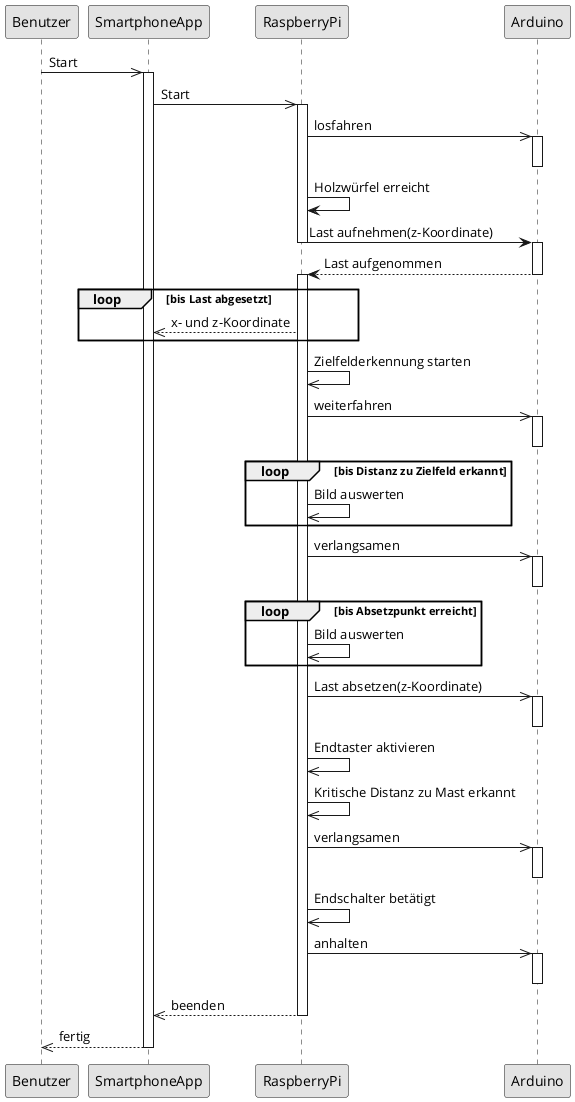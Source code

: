 @startuml
skinparam monochrome true
skinparam defaultFontName Open Sans 
Benutzer ->> SmartphoneApp: Start
activate SmartphoneApp
SmartphoneApp ->> RaspberryPi: Start
activate RaspberryPi
RaspberryPi ->> Arduino: losfahren
activate Arduino
deactivate Arduino
RaspberryPi -> RaspberryPi: Holzwürfel erreicht
RaspberryPi -> Arduino: Last aufnehmen(z-Koordinate)
deactivate RaspberryPi
activate Arduino
Arduino --> RaspberryPi: Last aufgenommen
deactivate Arduino
activate RaspberryPi
loop bis Last abgesetzt
    RaspberryPi -->> SmartphoneApp: x- und z-Koordinate
end
RaspberryPi ->> RaspberryPi: Zielfelderkennung starten
RaspberryPi ->> Arduino: weiterfahren
activate Arduino
deactivate Arduino
loop bis Distanz zu Zielfeld erkannt
    RaspberryPi ->> RaspberryPi: Bild auswerten
end
RaspberryPi ->> Arduino: verlangsamen
activate Arduino
deactivate Arduino
loop bis Absetzpunkt erreicht
    RaspberryPi ->> RaspberryPi: Bild auswerten
end
RaspberryPi ->> Arduino: Last absetzen(z-Koordinate)
activate Arduino
deactivate Arduino
RaspberryPi ->> RaspberryPi: Endtaster aktivieren
RaspberryPi ->> RaspberryPi: Kritische Distanz zu Mast erkannt
RaspberryPi ->> Arduino: verlangsamen
activate Arduino
deactivate Arduino
RaspberryPi ->> RaspberryPi: Endschalter betätigt
RaspberryPi ->> Arduino: anhalten
activate Arduino
deactivate Arduino
RaspberryPi -->> SmartphoneApp: beenden
deactivate RaspberryPi
SmartphoneApp -->> Benutzer: fertig
deactivate SmartphoneApp
@enduml
